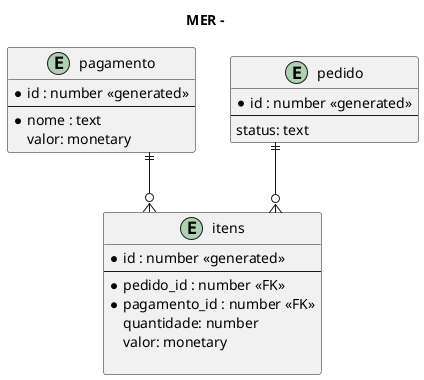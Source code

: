 @startuml diagram

title MER - 

skinparam linetype ortho

entity "pagamento" as pagamento {
  *id : number <<generated>>
  --
  *nome : text
  valor: monetary
}

entity "pedido" as pedido {
  *id : number <<generated>>
  --
  status: text
}

entity "itens" as itens {
  *id : number <<generated>>
  --
  *pedido_id : number <<FK>>
  *pagamento_id : number <<FK>>
  quantidade: number
  valor: monetary
 
}

pagamento ||--o{ itens
pedido ||--o{ itens

@enduml